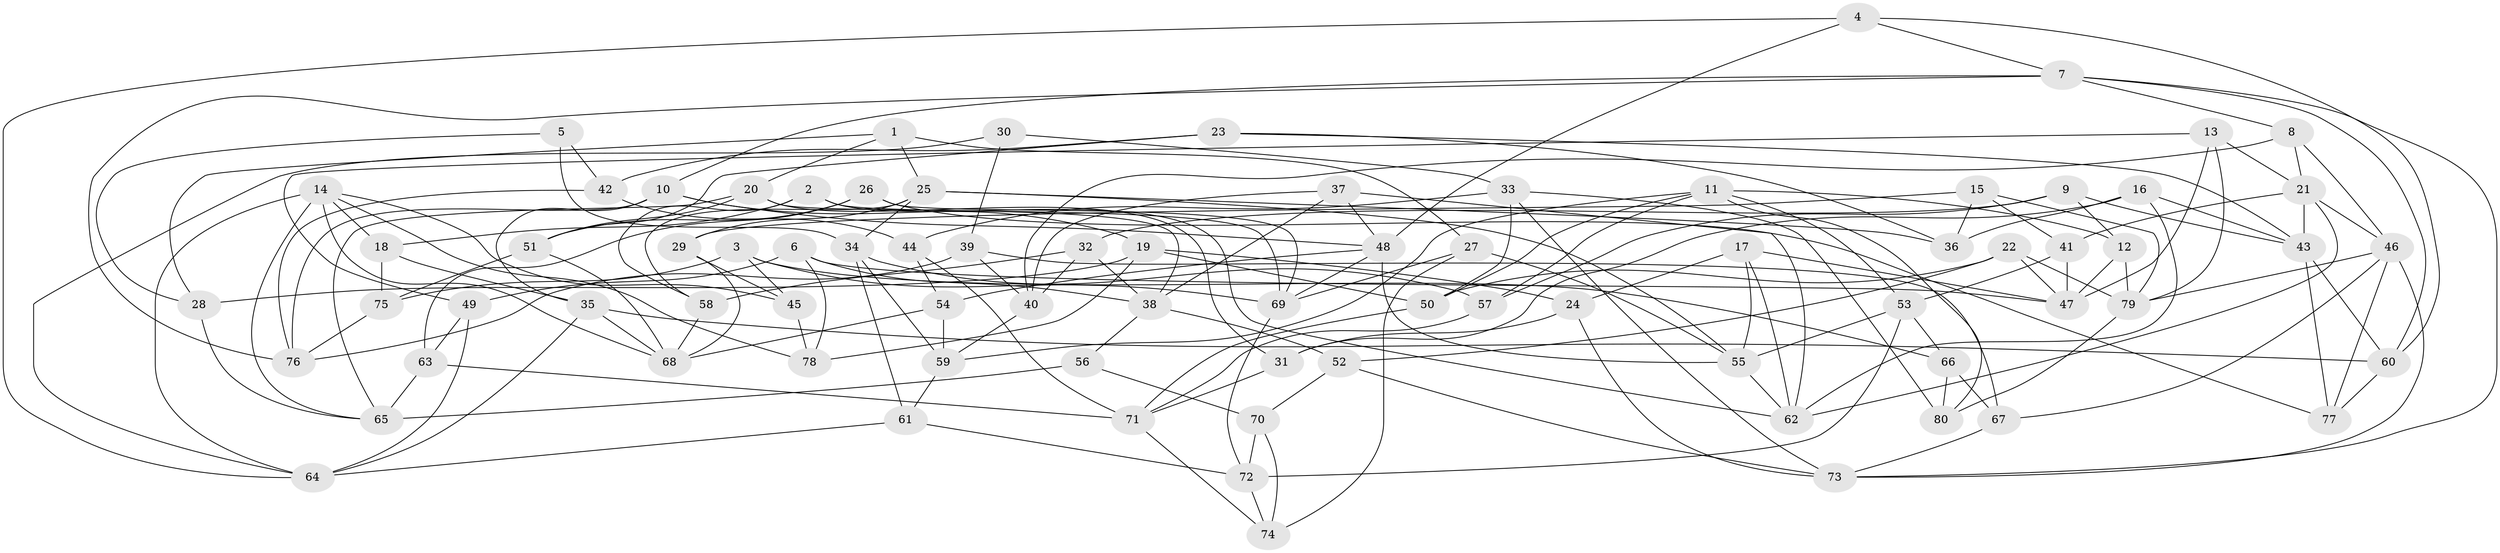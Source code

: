 // original degree distribution, {4: 1.0}
// Generated by graph-tools (version 1.1) at 2025/38/03/04/25 23:38:06]
// undirected, 80 vertices, 184 edges
graph export_dot {
  node [color=gray90,style=filled];
  1;
  2;
  3;
  4;
  5;
  6;
  7;
  8;
  9;
  10;
  11;
  12;
  13;
  14;
  15;
  16;
  17;
  18;
  19;
  20;
  21;
  22;
  23;
  24;
  25;
  26;
  27;
  28;
  29;
  30;
  31;
  32;
  33;
  34;
  35;
  36;
  37;
  38;
  39;
  40;
  41;
  42;
  43;
  44;
  45;
  46;
  47;
  48;
  49;
  50;
  51;
  52;
  53;
  54;
  55;
  56;
  57;
  58;
  59;
  60;
  61;
  62;
  63;
  64;
  65;
  66;
  67;
  68;
  69;
  70;
  71;
  72;
  73;
  74;
  75;
  76;
  77;
  78;
  79;
  80;
  1 -- 20 [weight=1.0];
  1 -- 25 [weight=1.0];
  1 -- 27 [weight=1.0];
  1 -- 28 [weight=1.0];
  2 -- 18 [weight=1.0];
  2 -- 58 [weight=1.0];
  2 -- 62 [weight=1.0];
  2 -- 69 [weight=1.0];
  3 -- 45 [weight=1.0];
  3 -- 66 [weight=1.0];
  3 -- 69 [weight=1.0];
  3 -- 75 [weight=1.0];
  4 -- 7 [weight=1.0];
  4 -- 48 [weight=1.0];
  4 -- 60 [weight=1.0];
  4 -- 64 [weight=1.0];
  5 -- 28 [weight=1.0];
  5 -- 34 [weight=2.0];
  5 -- 42 [weight=1.0];
  6 -- 38 [weight=1.0];
  6 -- 47 [weight=1.0];
  6 -- 49 [weight=1.0];
  6 -- 78 [weight=1.0];
  7 -- 8 [weight=1.0];
  7 -- 10 [weight=1.0];
  7 -- 60 [weight=1.0];
  7 -- 73 [weight=1.0];
  7 -- 76 [weight=1.0];
  8 -- 21 [weight=1.0];
  8 -- 40 [weight=1.0];
  8 -- 46 [weight=1.0];
  9 -- 12 [weight=1.0];
  9 -- 32 [weight=1.0];
  9 -- 43 [weight=1.0];
  9 -- 57 [weight=1.0];
  10 -- 19 [weight=1.0];
  10 -- 35 [weight=1.0];
  10 -- 48 [weight=1.0];
  10 -- 76 [weight=2.0];
  11 -- 12 [weight=1.0];
  11 -- 50 [weight=1.0];
  11 -- 53 [weight=1.0];
  11 -- 57 [weight=1.0];
  11 -- 59 [weight=1.0];
  11 -- 80 [weight=1.0];
  12 -- 47 [weight=1.0];
  12 -- 79 [weight=1.0];
  13 -- 21 [weight=1.0];
  13 -- 47 [weight=1.0];
  13 -- 49 [weight=1.0];
  13 -- 79 [weight=1.0];
  14 -- 18 [weight=1.0];
  14 -- 45 [weight=1.0];
  14 -- 64 [weight=1.0];
  14 -- 65 [weight=1.0];
  14 -- 68 [weight=1.0];
  14 -- 78 [weight=1.0];
  15 -- 29 [weight=1.0];
  15 -- 36 [weight=1.0];
  15 -- 41 [weight=1.0];
  15 -- 79 [weight=1.0];
  16 -- 31 [weight=1.0];
  16 -- 36 [weight=1.0];
  16 -- 43 [weight=1.0];
  16 -- 62 [weight=1.0];
  17 -- 24 [weight=1.0];
  17 -- 47 [weight=1.0];
  17 -- 55 [weight=1.0];
  17 -- 62 [weight=1.0];
  18 -- 35 [weight=1.0];
  18 -- 75 [weight=1.0];
  19 -- 24 [weight=1.0];
  19 -- 28 [weight=1.0];
  19 -- 50 [weight=2.0];
  19 -- 78 [weight=1.0];
  20 -- 31 [weight=1.0];
  20 -- 38 [weight=1.0];
  20 -- 51 [weight=2.0];
  20 -- 65 [weight=1.0];
  21 -- 41 [weight=1.0];
  21 -- 43 [weight=1.0];
  21 -- 46 [weight=1.0];
  21 -- 62 [weight=1.0];
  22 -- 47 [weight=1.0];
  22 -- 50 [weight=1.0];
  22 -- 52 [weight=1.0];
  22 -- 79 [weight=1.0];
  23 -- 36 [weight=1.0];
  23 -- 42 [weight=1.0];
  23 -- 43 [weight=1.0];
  23 -- 51 [weight=1.0];
  24 -- 31 [weight=1.0];
  24 -- 73 [weight=1.0];
  25 -- 29 [weight=1.0];
  25 -- 34 [weight=1.0];
  25 -- 36 [weight=1.0];
  25 -- 55 [weight=1.0];
  25 -- 58 [weight=1.0];
  26 -- 51 [weight=1.0];
  26 -- 63 [weight=1.0];
  26 -- 69 [weight=1.0];
  26 -- 77 [weight=1.0];
  27 -- 55 [weight=1.0];
  27 -- 69 [weight=1.0];
  27 -- 74 [weight=1.0];
  28 -- 65 [weight=1.0];
  29 -- 45 [weight=1.0];
  29 -- 68 [weight=1.0];
  30 -- 33 [weight=2.0];
  30 -- 39 [weight=1.0];
  30 -- 64 [weight=1.0];
  31 -- 71 [weight=1.0];
  32 -- 38 [weight=1.0];
  32 -- 40 [weight=1.0];
  32 -- 58 [weight=1.0];
  33 -- 44 [weight=1.0];
  33 -- 50 [weight=1.0];
  33 -- 73 [weight=1.0];
  33 -- 80 [weight=1.0];
  34 -- 57 [weight=1.0];
  34 -- 59 [weight=1.0];
  34 -- 61 [weight=1.0];
  35 -- 60 [weight=2.0];
  35 -- 64 [weight=1.0];
  35 -- 68 [weight=1.0];
  37 -- 38 [weight=1.0];
  37 -- 40 [weight=1.0];
  37 -- 48 [weight=1.0];
  37 -- 62 [weight=1.0];
  38 -- 52 [weight=1.0];
  38 -- 56 [weight=1.0];
  39 -- 40 [weight=1.0];
  39 -- 67 [weight=1.0];
  39 -- 76 [weight=1.0];
  40 -- 59 [weight=2.0];
  41 -- 47 [weight=1.0];
  41 -- 53 [weight=1.0];
  42 -- 44 [weight=1.0];
  42 -- 76 [weight=1.0];
  43 -- 60 [weight=1.0];
  43 -- 77 [weight=1.0];
  44 -- 54 [weight=1.0];
  44 -- 71 [weight=1.0];
  45 -- 78 [weight=1.0];
  46 -- 67 [weight=1.0];
  46 -- 73 [weight=1.0];
  46 -- 77 [weight=1.0];
  46 -- 79 [weight=1.0];
  48 -- 54 [weight=1.0];
  48 -- 55 [weight=1.0];
  48 -- 69 [weight=1.0];
  49 -- 63 [weight=1.0];
  49 -- 64 [weight=1.0];
  50 -- 71 [weight=1.0];
  51 -- 68 [weight=1.0];
  51 -- 75 [weight=1.0];
  52 -- 70 [weight=1.0];
  52 -- 73 [weight=1.0];
  53 -- 55 [weight=1.0];
  53 -- 66 [weight=1.0];
  53 -- 72 [weight=2.0];
  54 -- 59 [weight=1.0];
  54 -- 68 [weight=1.0];
  55 -- 62 [weight=1.0];
  56 -- 65 [weight=2.0];
  56 -- 70 [weight=1.0];
  57 -- 71 [weight=1.0];
  58 -- 68 [weight=1.0];
  59 -- 61 [weight=1.0];
  60 -- 77 [weight=1.0];
  61 -- 64 [weight=1.0];
  61 -- 72 [weight=1.0];
  63 -- 65 [weight=1.0];
  63 -- 71 [weight=1.0];
  66 -- 67 [weight=1.0];
  66 -- 80 [weight=1.0];
  67 -- 73 [weight=1.0];
  69 -- 72 [weight=1.0];
  70 -- 72 [weight=1.0];
  70 -- 74 [weight=1.0];
  71 -- 74 [weight=1.0];
  72 -- 74 [weight=1.0];
  75 -- 76 [weight=1.0];
  79 -- 80 [weight=1.0];
}
